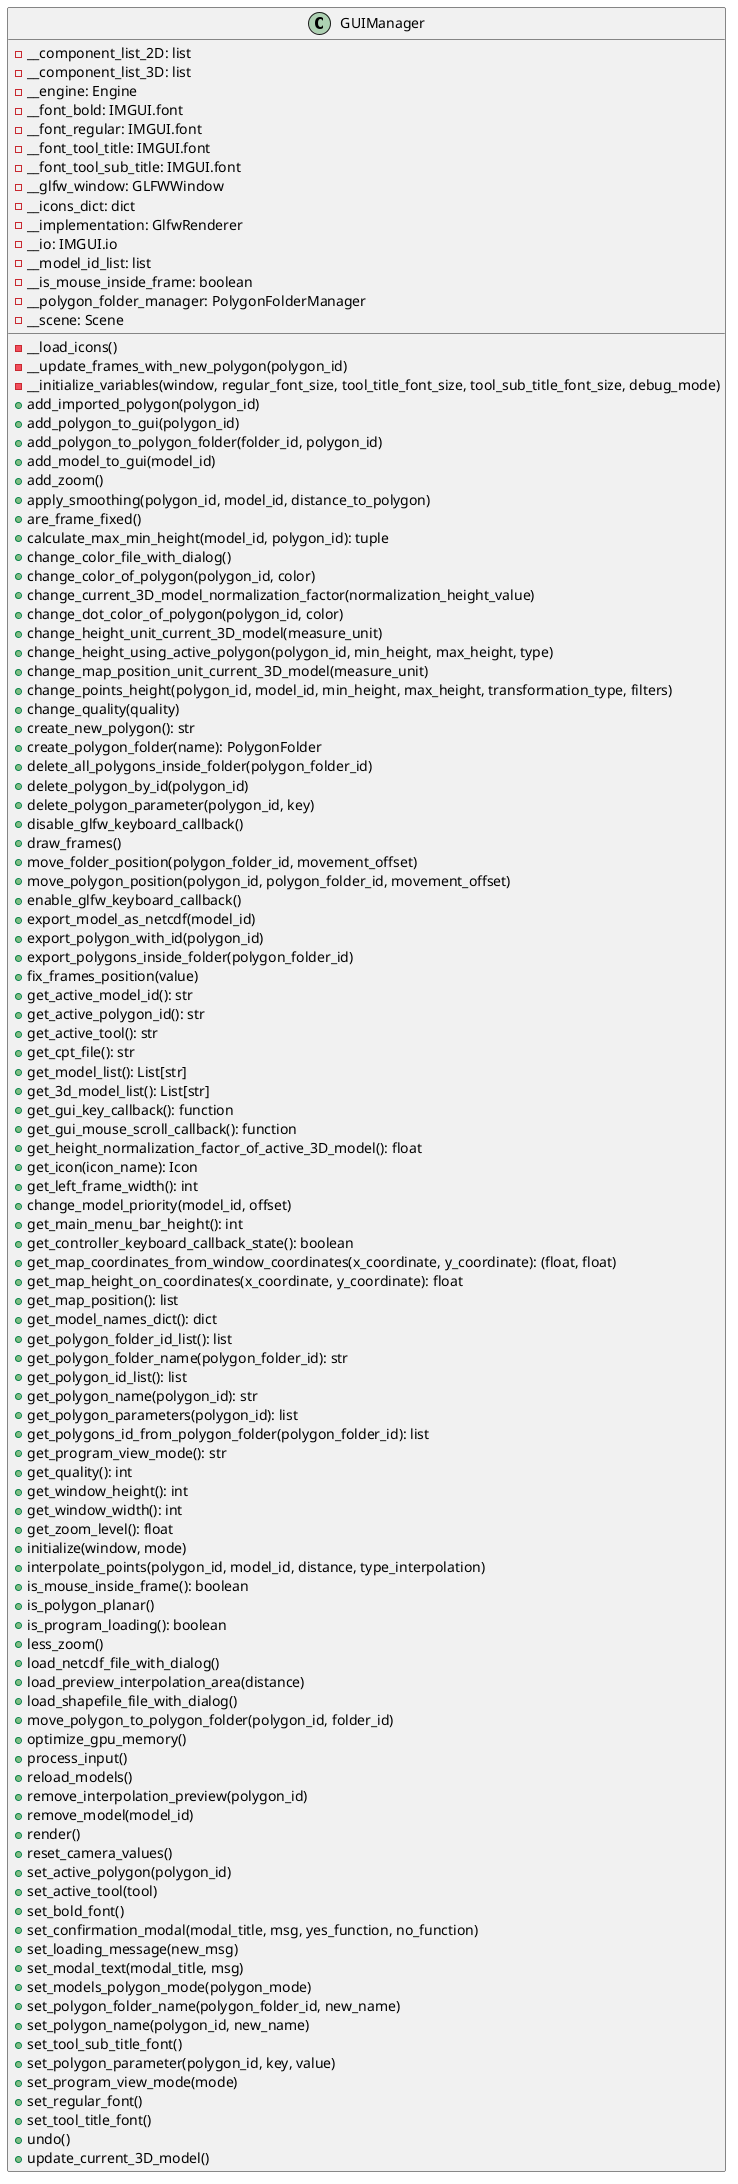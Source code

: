 @startuml
'https://plantuml.com/class-diagram
class GUIManager{
    - __component_list_2D: list
    - __component_list_3D: list
    - __engine: Engine
    - __font_bold: IMGUI.font
    - __font_regular: IMGUI.font
    - __font_tool_title: IMGUI.font
    - __font_tool_sub_title: IMGUI.font
    - __glfw_window: GLFWWindow
    - __icons_dict: dict
    - __implementation: GlfwRenderer
    - __io: IMGUI.io
    - __model_id_list: list
    - __is_mouse_inside_frame: boolean
    - __polygon_folder_manager: PolygonFolderManager
    - __scene: Scene

    - __load_icons()
    - __update_frames_with_new_polygon(polygon_id)
    - __initialize_variables(window, regular_font_size, tool_title_font_size, tool_sub_title_font_size, debug_mode)
    + add_imported_polygon(polygon_id)
    + add_polygon_to_gui(polygon_id)
    + add_polygon_to_polygon_folder(folder_id, polygon_id)
    + add_model_to_gui(model_id)
    + add_zoom()
    + apply_smoothing(polygon_id, model_id, distance_to_polygon)
    + are_frame_fixed()
    + calculate_max_min_height(model_id, polygon_id): tuple
    + change_color_file_with_dialog()
    + change_color_of_polygon(polygon_id, color)
    + change_current_3D_model_normalization_factor(normalization_height_value)
    + change_dot_color_of_polygon(polygon_id, color)
    + change_height_unit_current_3D_model(measure_unit)
    + change_height_using_active_polygon(polygon_id, min_height, max_height, type)
    + change_map_position_unit_current_3D_model(measure_unit)
    + change_points_height(polygon_id, model_id, min_height, max_height, transformation_type, filters)
    + change_quality(quality)
    + create_new_polygon(): str
    + create_polygon_folder(name): PolygonFolder
    + delete_all_polygons_inside_folder(polygon_folder_id)
    + delete_polygon_by_id(polygon_id)
    + delete_polygon_parameter(polygon_id, key)
    + disable_glfw_keyboard_callback()
    + draw_frames()
    + move_folder_position(polygon_folder_id, movement_offset)
    + move_polygon_position(polygon_id, polygon_folder_id, movement_offset)
    + enable_glfw_keyboard_callback()
    + export_model_as_netcdf(model_id)
    + export_polygon_with_id(polygon_id)
    + export_polygons_inside_folder(polygon_folder_id)
    + fix_frames_position(value)
    + get_active_model_id(): str
    + get_active_polygon_id(): str
    + get_active_tool(): str
    + get_cpt_file(): str
    + get_model_list(): List[str]
    + get_3d_model_list(): List[str]
    + get_gui_key_callback(): function
    + get_gui_mouse_scroll_callback(): function
    + get_height_normalization_factor_of_active_3D_model(): float
    + get_icon(icon_name): Icon
    + get_left_frame_width(): int
    + change_model_priority(model_id, offset)
    + get_main_menu_bar_height(): int
    + get_controller_keyboard_callback_state(): boolean
    + get_map_coordinates_from_window_coordinates(x_coordinate, y_coordinate): (float, float)
    + get_map_height_on_coordinates(x_coordinate, y_coordinate): float
    + get_map_position(): list
    + get_model_names_dict(): dict
    + get_polygon_folder_id_list(): list
    + get_polygon_folder_name(polygon_folder_id): str
    + get_polygon_id_list(): list
    + get_polygon_name(polygon_id): str
    + get_polygon_parameters(polygon_id): list
    + get_polygons_id_from_polygon_folder(polygon_folder_id): list
    + get_program_view_mode(): str
    + get_quality(): int
    + get_window_height(): int
    + get_window_width(): int
    + get_zoom_level(): float
    + initialize(window, mode)
    + interpolate_points(polygon_id, model_id, distance, type_interpolation)
    + is_mouse_inside_frame(): boolean
    + is_polygon_planar()
    + is_program_loading(): boolean
    + less_zoom()
    + load_netcdf_file_with_dialog()
    + load_preview_interpolation_area(distance)
    + load_shapefile_file_with_dialog()
    + move_polygon_to_polygon_folder(polygon_id, folder_id)
    + optimize_gpu_memory()
    + process_input()
    + reload_models()
    + remove_interpolation_preview(polygon_id)
    + remove_model(model_id)
    + render()
    + reset_camera_values()
    + set_active_polygon(polygon_id)
    + set_active_tool(tool)
    + set_bold_font()
    + set_confirmation_modal(modal_title, msg, yes_function, no_function)
    + set_loading_message(new_msg)
    + set_modal_text(modal_title, msg)
    + set_models_polygon_mode(polygon_mode)
    + set_polygon_folder_name(polygon_folder_id, new_name)
    + set_polygon_name(polygon_id, new_name)
    + set_tool_sub_title_font()
    + set_polygon_parameter(polygon_id, key, value)
    + set_program_view_mode(mode)
    + set_regular_font()
    + set_tool_title_font()
    + undo()
    + update_current_3D_model()
}
@enduml